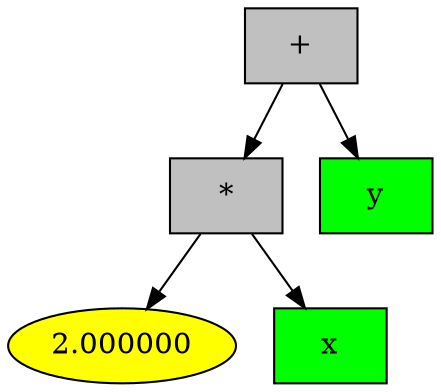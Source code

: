 digraph G {
1 [style = filled, label="+", shape = box, fillcolor="grey"];
1->8;
8 [style = filled, label="*", shape = box, fillcolor="grey"];
8->10;
10 [style = filled, label="2.000000", fillcolor="yellow"];
8->19;
19 [style = filled, label="x", shape = box, fillcolor="green"];
1->25;
25 [style = filled, label="y", shape = box, fillcolor="green"];

}
